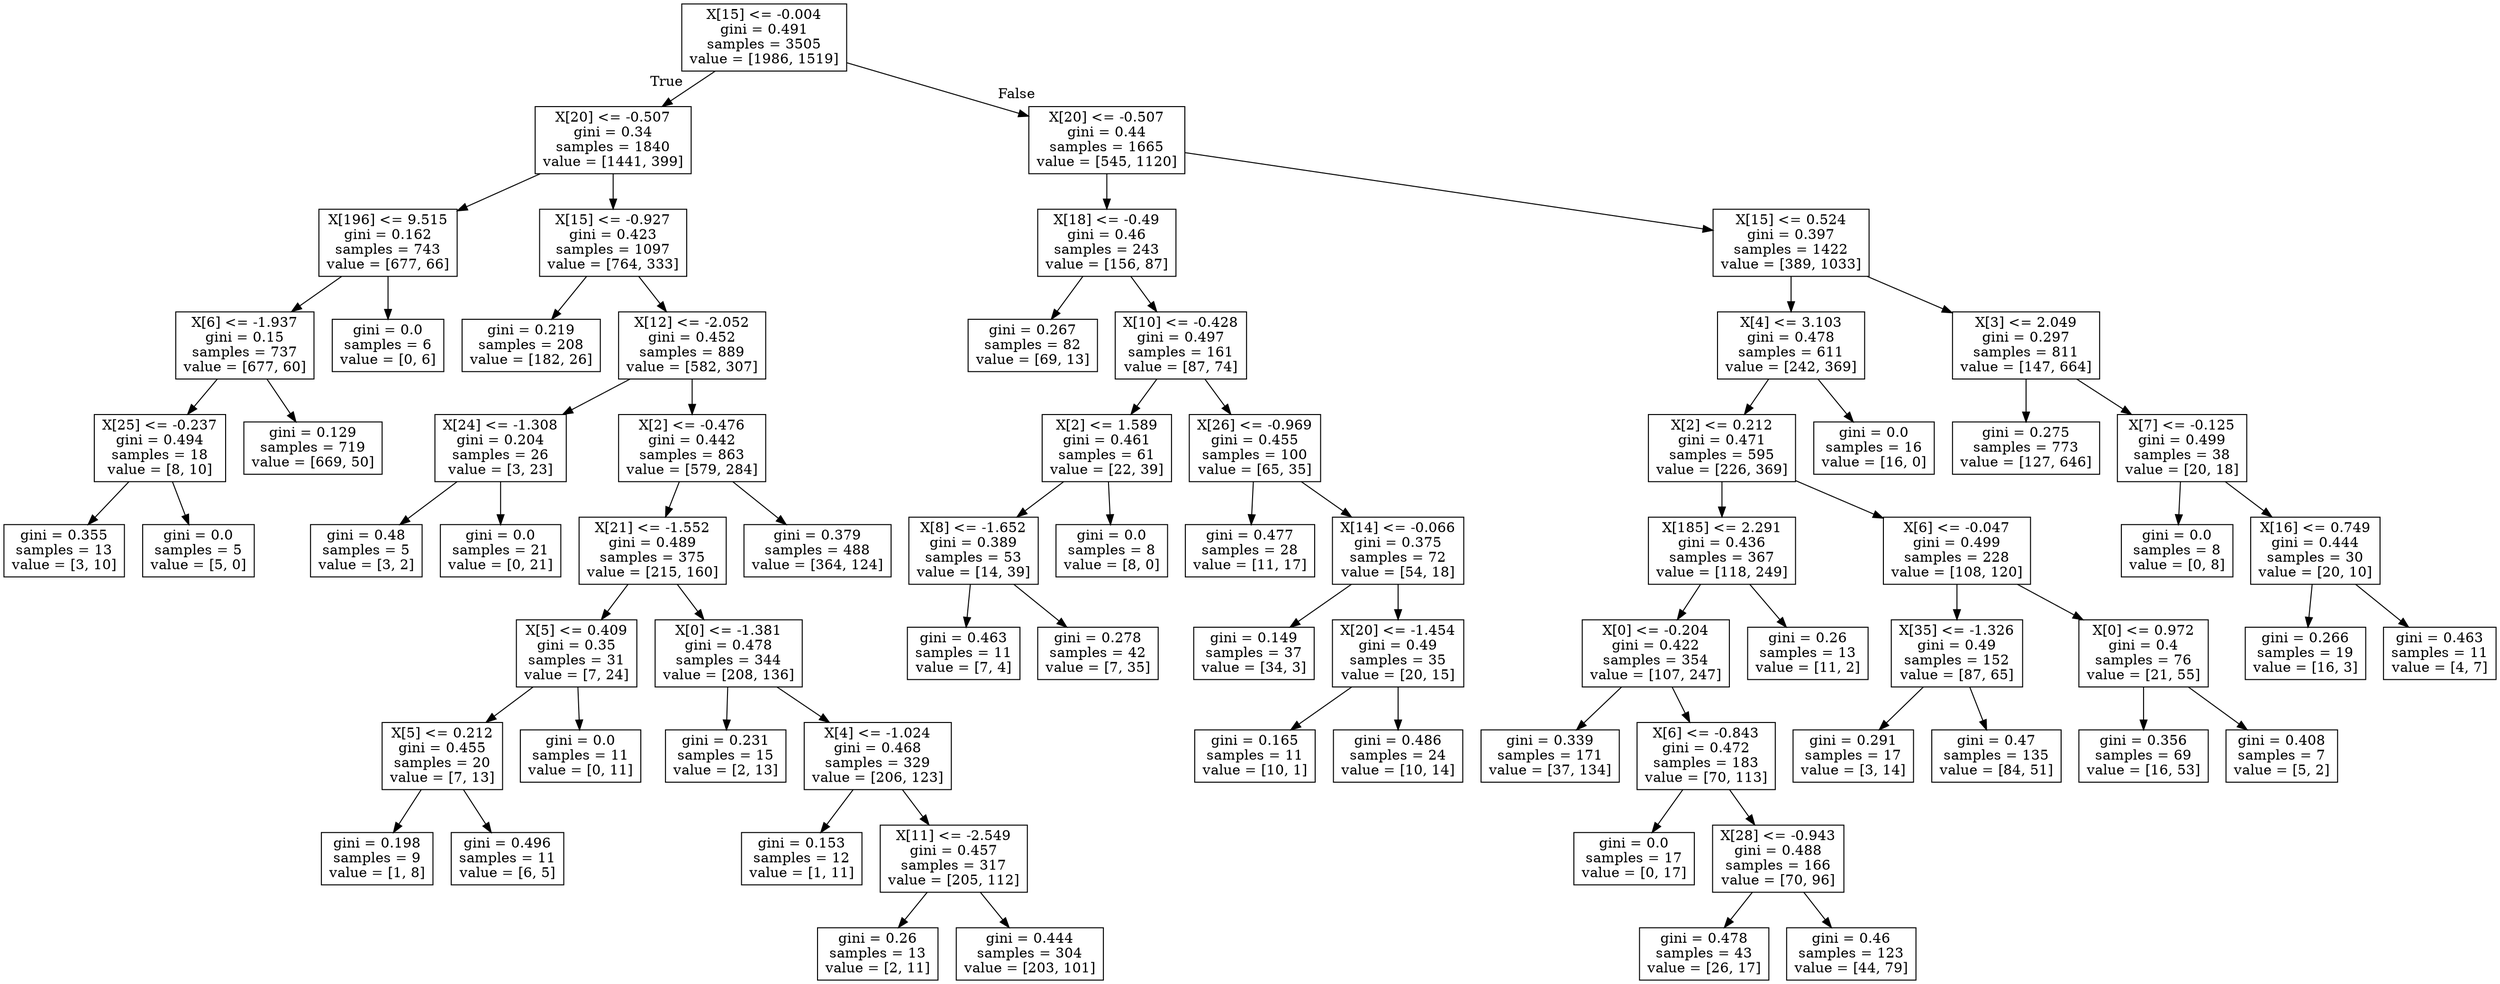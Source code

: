 digraph Tree {
node [shape=box] ;
0 [label="X[15] <= -0.004\ngini = 0.491\nsamples = 3505\nvalue = [1986, 1519]"] ;
1 [label="X[20] <= -0.507\ngini = 0.34\nsamples = 1840\nvalue = [1441, 399]"] ;
0 -> 1 [labeldistance=2.5, labelangle=45, headlabel="True"] ;
2 [label="X[196] <= 9.515\ngini = 0.162\nsamples = 743\nvalue = [677, 66]"] ;
1 -> 2 ;
3 [label="X[6] <= -1.937\ngini = 0.15\nsamples = 737\nvalue = [677, 60]"] ;
2 -> 3 ;
4 [label="X[25] <= -0.237\ngini = 0.494\nsamples = 18\nvalue = [8, 10]"] ;
3 -> 4 ;
5 [label="gini = 0.355\nsamples = 13\nvalue = [3, 10]"] ;
4 -> 5 ;
8 [label="gini = 0.0\nsamples = 5\nvalue = [5, 0]"] ;
4 -> 8 ;
9 [label="gini = 0.129\nsamples = 719\nvalue = [669, 50]"] ;
3 -> 9 ;
22 [label="gini = 0.0\nsamples = 6\nvalue = [0, 6]"] ;
2 -> 22 ;
23 [label="X[15] <= -0.927\ngini = 0.423\nsamples = 1097\nvalue = [764, 333]"] ;
1 -> 23 ;
24 [label="gini = 0.219\nsamples = 208\nvalue = [182, 26]"] ;
23 -> 24 ;
51 [label="X[12] <= -2.052\ngini = 0.452\nsamples = 889\nvalue = [582, 307]"] ;
23 -> 51 ;
52 [label="X[24] <= -1.308\ngini = 0.204\nsamples = 26\nvalue = [3, 23]"] ;
51 -> 52 ;
53 [label="gini = 0.48\nsamples = 5\nvalue = [3, 2]"] ;
52 -> 53 ;
54 [label="gini = 0.0\nsamples = 21\nvalue = [0, 21]"] ;
52 -> 54 ;
55 [label="X[2] <= -0.476\ngini = 0.442\nsamples = 863\nvalue = [579, 284]"] ;
51 -> 55 ;
56 [label="X[21] <= -1.552\ngini = 0.489\nsamples = 375\nvalue = [215, 160]"] ;
55 -> 56 ;
57 [label="X[5] <= 0.409\ngini = 0.35\nsamples = 31\nvalue = [7, 24]"] ;
56 -> 57 ;
58 [label="X[5] <= 0.212\ngini = 0.455\nsamples = 20\nvalue = [7, 13]"] ;
57 -> 58 ;
59 [label="gini = 0.198\nsamples = 9\nvalue = [1, 8]"] ;
58 -> 59 ;
62 [label="gini = 0.496\nsamples = 11\nvalue = [6, 5]"] ;
58 -> 62 ;
65 [label="gini = 0.0\nsamples = 11\nvalue = [0, 11]"] ;
57 -> 65 ;
66 [label="X[0] <= -1.381\ngini = 0.478\nsamples = 344\nvalue = [208, 136]"] ;
56 -> 66 ;
67 [label="gini = 0.231\nsamples = 15\nvalue = [2, 13]"] ;
66 -> 67 ;
70 [label="X[4] <= -1.024\ngini = 0.468\nsamples = 329\nvalue = [206, 123]"] ;
66 -> 70 ;
71 [label="gini = 0.153\nsamples = 12\nvalue = [1, 11]"] ;
70 -> 71 ;
74 [label="X[11] <= -2.549\ngini = 0.457\nsamples = 317\nvalue = [205, 112]"] ;
70 -> 74 ;
75 [label="gini = 0.26\nsamples = 13\nvalue = [2, 11]"] ;
74 -> 75 ;
76 [label="gini = 0.444\nsamples = 304\nvalue = [203, 101]"] ;
74 -> 76 ;
77 [label="gini = 0.379\nsamples = 488\nvalue = [364, 124]"] ;
55 -> 77 ;
106 [label="X[20] <= -0.507\ngini = 0.44\nsamples = 1665\nvalue = [545, 1120]"] ;
0 -> 106 [labeldistance=2.5, labelangle=-45, headlabel="False"] ;
107 [label="X[18] <= -0.49\ngini = 0.46\nsamples = 243\nvalue = [156, 87]"] ;
106 -> 107 ;
108 [label="gini = 0.267\nsamples = 82\nvalue = [69, 13]"] ;
107 -> 108 ;
123 [label="X[10] <= -0.428\ngini = 0.497\nsamples = 161\nvalue = [87, 74]"] ;
107 -> 123 ;
124 [label="X[2] <= 1.589\ngini = 0.461\nsamples = 61\nvalue = [22, 39]"] ;
123 -> 124 ;
125 [label="X[8] <= -1.652\ngini = 0.389\nsamples = 53\nvalue = [14, 39]"] ;
124 -> 125 ;
126 [label="gini = 0.463\nsamples = 11\nvalue = [7, 4]"] ;
125 -> 126 ;
129 [label="gini = 0.278\nsamples = 42\nvalue = [7, 35]"] ;
125 -> 129 ;
136 [label="gini = 0.0\nsamples = 8\nvalue = [8, 0]"] ;
124 -> 136 ;
137 [label="X[26] <= -0.969\ngini = 0.455\nsamples = 100\nvalue = [65, 35]"] ;
123 -> 137 ;
138 [label="gini = 0.477\nsamples = 28\nvalue = [11, 17]"] ;
137 -> 138 ;
147 [label="X[14] <= -0.066\ngini = 0.375\nsamples = 72\nvalue = [54, 18]"] ;
137 -> 147 ;
148 [label="gini = 0.149\nsamples = 37\nvalue = [34, 3]"] ;
147 -> 148 ;
153 [label="X[20] <= -1.454\ngini = 0.49\nsamples = 35\nvalue = [20, 15]"] ;
147 -> 153 ;
154 [label="gini = 0.165\nsamples = 11\nvalue = [10, 1]"] ;
153 -> 154 ;
157 [label="gini = 0.486\nsamples = 24\nvalue = [10, 14]"] ;
153 -> 157 ;
164 [label="X[15] <= 0.524\ngini = 0.397\nsamples = 1422\nvalue = [389, 1033]"] ;
106 -> 164 ;
165 [label="X[4] <= 3.103\ngini = 0.478\nsamples = 611\nvalue = [242, 369]"] ;
164 -> 165 ;
166 [label="X[2] <= 0.212\ngini = 0.471\nsamples = 595\nvalue = [226, 369]"] ;
165 -> 166 ;
167 [label="X[185] <= 2.291\ngini = 0.436\nsamples = 367\nvalue = [118, 249]"] ;
166 -> 167 ;
168 [label="X[0] <= -0.204\ngini = 0.422\nsamples = 354\nvalue = [107, 247]"] ;
167 -> 168 ;
169 [label="gini = 0.339\nsamples = 171\nvalue = [37, 134]"] ;
168 -> 169 ;
174 [label="X[6] <= -0.843\ngini = 0.472\nsamples = 183\nvalue = [70, 113]"] ;
168 -> 174 ;
175 [label="gini = 0.0\nsamples = 17\nvalue = [0, 17]"] ;
174 -> 175 ;
176 [label="X[28] <= -0.943\ngini = 0.488\nsamples = 166\nvalue = [70, 96]"] ;
174 -> 176 ;
177 [label="gini = 0.478\nsamples = 43\nvalue = [26, 17]"] ;
176 -> 177 ;
178 [label="gini = 0.46\nsamples = 123\nvalue = [44, 79]"] ;
176 -> 178 ;
179 [label="gini = 0.26\nsamples = 13\nvalue = [11, 2]"] ;
167 -> 179 ;
182 [label="X[6] <= -0.047\ngini = 0.499\nsamples = 228\nvalue = [108, 120]"] ;
166 -> 182 ;
183 [label="X[35] <= -1.326\ngini = 0.49\nsamples = 152\nvalue = [87, 65]"] ;
182 -> 183 ;
184 [label="gini = 0.291\nsamples = 17\nvalue = [3, 14]"] ;
183 -> 184 ;
187 [label="gini = 0.47\nsamples = 135\nvalue = [84, 51]"] ;
183 -> 187 ;
194 [label="X[0] <= 0.972\ngini = 0.4\nsamples = 76\nvalue = [21, 55]"] ;
182 -> 194 ;
195 [label="gini = 0.356\nsamples = 69\nvalue = [16, 53]"] ;
194 -> 195 ;
200 [label="gini = 0.408\nsamples = 7\nvalue = [5, 2]"] ;
194 -> 200 ;
201 [label="gini = 0.0\nsamples = 16\nvalue = [16, 0]"] ;
165 -> 201 ;
202 [label="X[3] <= 2.049\ngini = 0.297\nsamples = 811\nvalue = [147, 664]"] ;
164 -> 202 ;
203 [label="gini = 0.275\nsamples = 773\nvalue = [127, 646]"] ;
202 -> 203 ;
244 [label="X[7] <= -0.125\ngini = 0.499\nsamples = 38\nvalue = [20, 18]"] ;
202 -> 244 ;
245 [label="gini = 0.0\nsamples = 8\nvalue = [0, 8]"] ;
244 -> 245 ;
246 [label="X[16] <= 0.749\ngini = 0.444\nsamples = 30\nvalue = [20, 10]"] ;
244 -> 246 ;
247 [label="gini = 0.266\nsamples = 19\nvalue = [16, 3]"] ;
246 -> 247 ;
250 [label="gini = 0.463\nsamples = 11\nvalue = [4, 7]"] ;
246 -> 250 ;
}